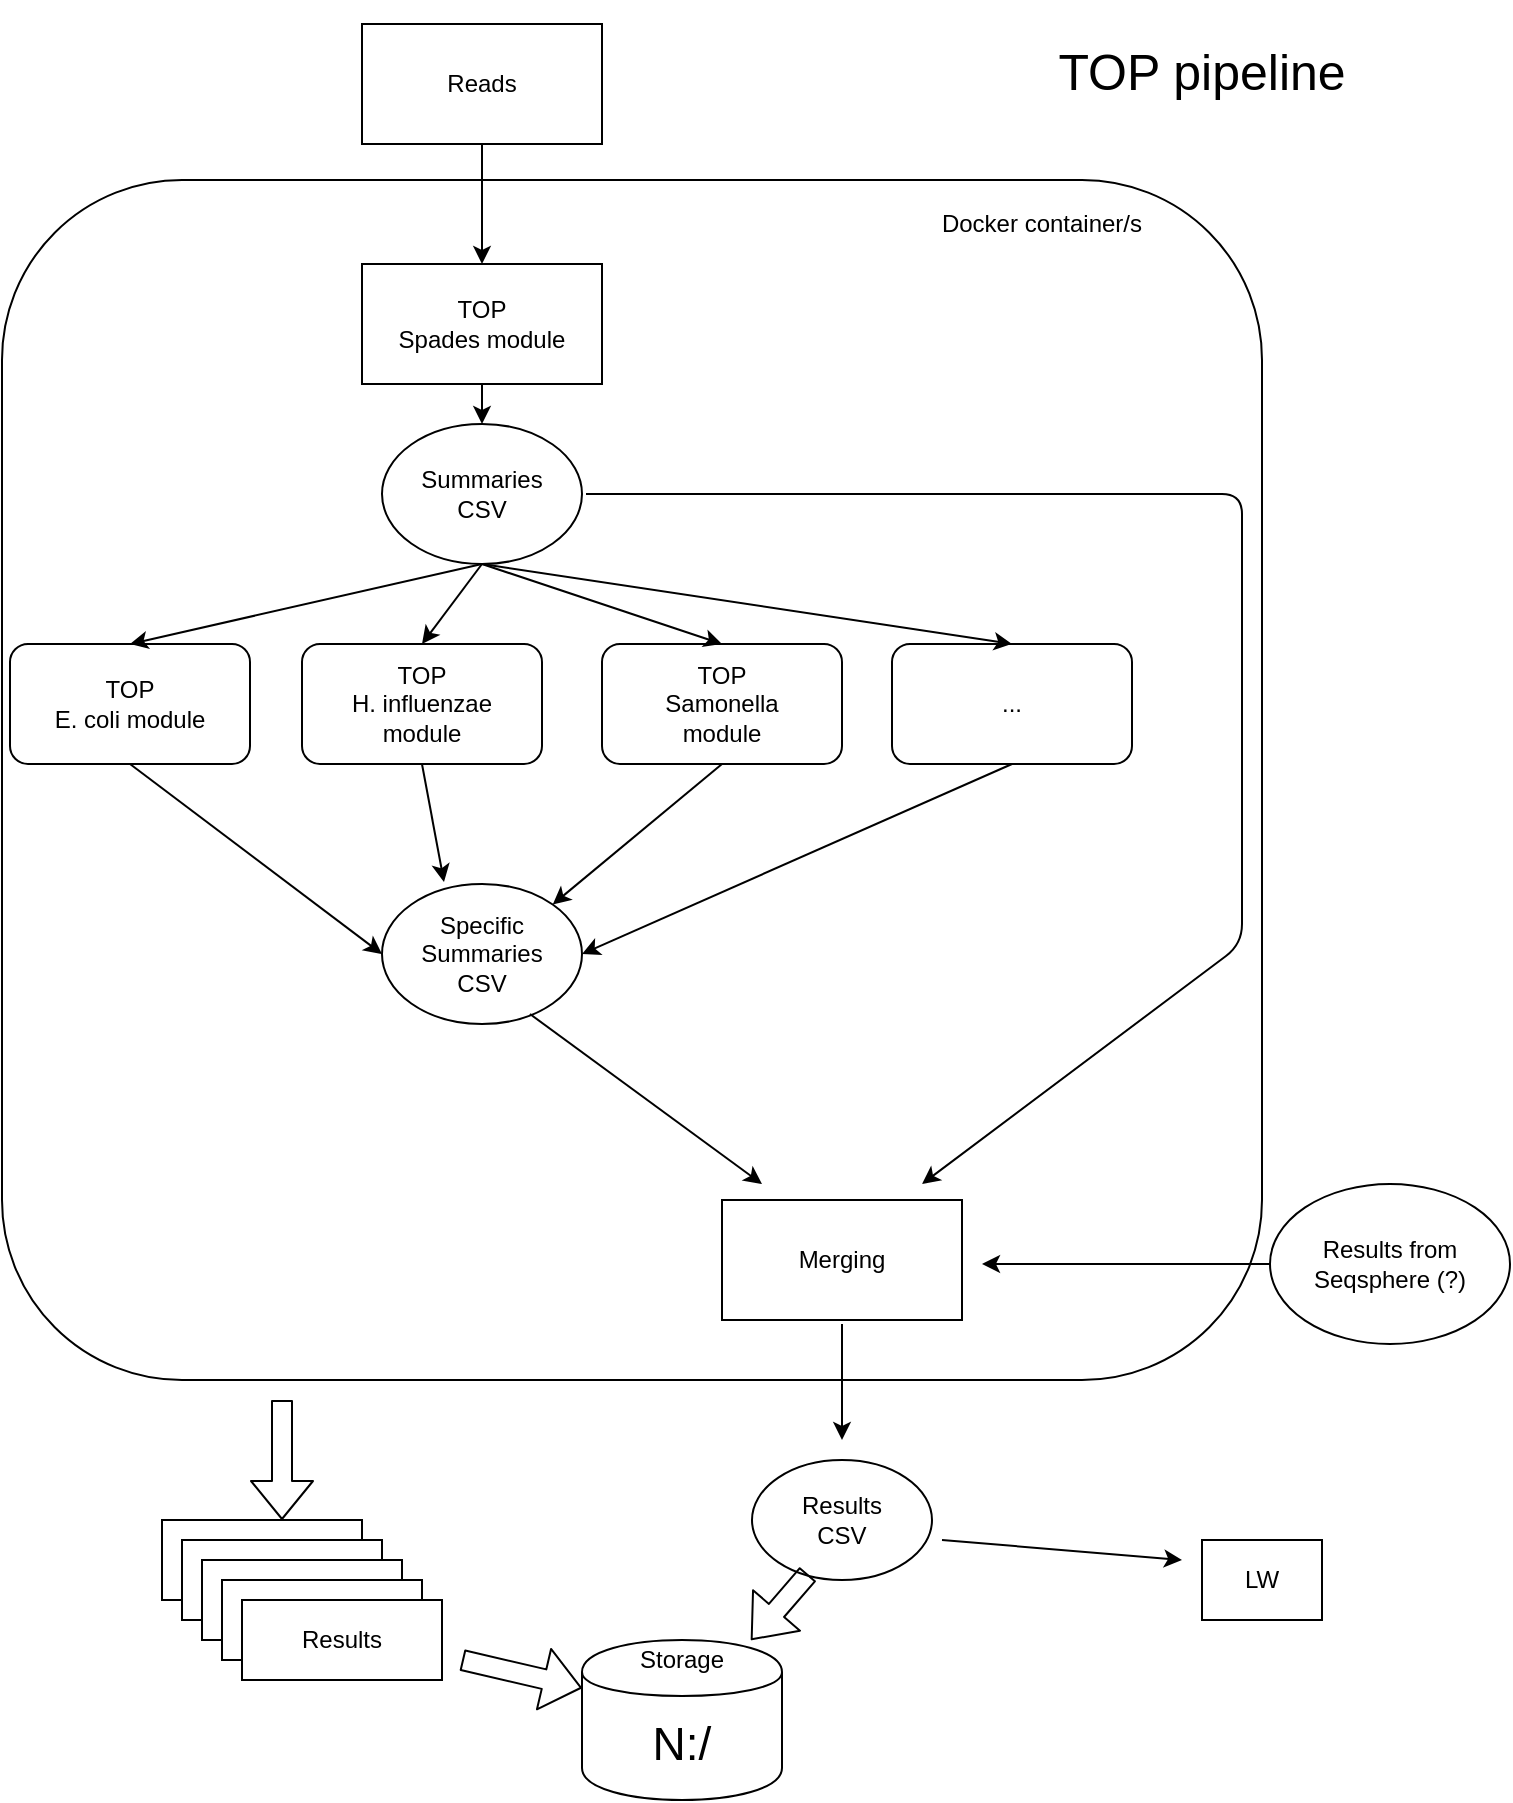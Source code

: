 <mxfile version="12.1.3" type="device" pages="1"><diagram id="xAnIwf8WpSqxQ8pbYRrI" name="Page-1"><mxGraphModel dx="2048" dy="909" grid="1" gridSize="10" guides="1" tooltips="1" connect="1" arrows="1" fold="1" page="1" pageScale="1" pageWidth="827" pageHeight="1169" math="0" shadow="0"><root><mxCell id="0"/><mxCell id="1" parent="0"/><mxCell id="0L9MY5GIA-FHcXpz3Pop-2" value="TOP&lt;br&gt;Spades module" style="rounded=0;whiteSpace=wrap;html=1;" vertex="1" parent="1"><mxGeometry x="240" y="152" width="120" height="60" as="geometry"/></mxCell><mxCell id="0L9MY5GIA-FHcXpz3Pop-4" value="TOP&lt;br&gt;E. coli module" style="rounded=1;whiteSpace=wrap;html=1;" vertex="1" parent="1"><mxGeometry x="64" y="342" width="120" height="60" as="geometry"/></mxCell><mxCell id="0L9MY5GIA-FHcXpz3Pop-5" value="TOP&lt;br&gt;H. influenzae&lt;br&gt;module" style="rounded=1;whiteSpace=wrap;html=1;" vertex="1" parent="1"><mxGeometry x="210" y="342" width="120" height="60" as="geometry"/></mxCell><mxCell id="0L9MY5GIA-FHcXpz3Pop-6" value="TOP&lt;br&gt;Samonella&lt;br&gt;module" style="rounded=1;whiteSpace=wrap;html=1;" vertex="1" parent="1"><mxGeometry x="360" y="342" width="120" height="60" as="geometry"/></mxCell><mxCell id="0L9MY5GIA-FHcXpz3Pop-7" value="..." style="rounded=1;whiteSpace=wrap;html=1;" vertex="1" parent="1"><mxGeometry x="505" y="342" width="120" height="60" as="geometry"/></mxCell><mxCell id="0L9MY5GIA-FHcXpz3Pop-8" value="" style="endArrow=classic;html=1;exitX=0.5;exitY=1;exitDx=0;exitDy=0;" edge="1" parent="1" source="0L9MY5GIA-FHcXpz3Pop-2"><mxGeometry width="50" height="50" relative="1" as="geometry"><mxPoint x="60" y="392" as="sourcePoint"/><mxPoint x="300" y="232" as="targetPoint"/></mxGeometry></mxCell><mxCell id="0L9MY5GIA-FHcXpz3Pop-9" value="Summaries&lt;br&gt;CSV" style="ellipse;whiteSpace=wrap;html=1;" vertex="1" parent="1"><mxGeometry x="250" y="232" width="100" height="70" as="geometry"/></mxCell><mxCell id="0L9MY5GIA-FHcXpz3Pop-10" value="" style="endArrow=classic;html=1;exitX=0.5;exitY=1;exitDx=0;exitDy=0;entryX=0.5;entryY=0;entryDx=0;entryDy=0;" edge="1" parent="1" source="0L9MY5GIA-FHcXpz3Pop-9" target="0L9MY5GIA-FHcXpz3Pop-4"><mxGeometry width="50" height="50" relative="1" as="geometry"><mxPoint x="60" y="472" as="sourcePoint"/><mxPoint x="110" y="422" as="targetPoint"/></mxGeometry></mxCell><mxCell id="0L9MY5GIA-FHcXpz3Pop-11" value="" style="endArrow=classic;html=1;exitX=0.5;exitY=1;exitDx=0;exitDy=0;entryX=0.5;entryY=0;entryDx=0;entryDy=0;" edge="1" parent="1" source="0L9MY5GIA-FHcXpz3Pop-9" target="0L9MY5GIA-FHcXpz3Pop-5"><mxGeometry width="50" height="50" relative="1" as="geometry"><mxPoint x="60" y="472" as="sourcePoint"/><mxPoint x="110" y="422" as="targetPoint"/></mxGeometry></mxCell><mxCell id="0L9MY5GIA-FHcXpz3Pop-12" value="" style="endArrow=classic;html=1;entryX=0.5;entryY=0;entryDx=0;entryDy=0;" edge="1" parent="1" target="0L9MY5GIA-FHcXpz3Pop-6"><mxGeometry width="50" height="50" relative="1" as="geometry"><mxPoint x="300" y="302" as="sourcePoint"/><mxPoint x="110" y="422" as="targetPoint"/></mxGeometry></mxCell><mxCell id="0L9MY5GIA-FHcXpz3Pop-13" value="" style="endArrow=classic;html=1;exitX=0.5;exitY=1;exitDx=0;exitDy=0;entryX=0.5;entryY=0;entryDx=0;entryDy=0;" edge="1" parent="1" source="0L9MY5GIA-FHcXpz3Pop-9" target="0L9MY5GIA-FHcXpz3Pop-7"><mxGeometry width="50" height="50" relative="1" as="geometry"><mxPoint x="60" y="472" as="sourcePoint"/><mxPoint x="110" y="422" as="targetPoint"/></mxGeometry></mxCell><mxCell id="0L9MY5GIA-FHcXpz3Pop-15" value="Specific&lt;br&gt;Summaries&lt;br&gt;CSV" style="ellipse;whiteSpace=wrap;html=1;" vertex="1" parent="1"><mxGeometry x="250" y="462" width="100" height="70" as="geometry"/></mxCell><mxCell id="0L9MY5GIA-FHcXpz3Pop-16" value="" style="endArrow=classic;html=1;exitX=0.5;exitY=1;exitDx=0;exitDy=0;entryX=0;entryY=0.5;entryDx=0;entryDy=0;" edge="1" parent="1" source="0L9MY5GIA-FHcXpz3Pop-4" target="0L9MY5GIA-FHcXpz3Pop-15"><mxGeometry width="50" height="50" relative="1" as="geometry"><mxPoint x="60" y="602" as="sourcePoint"/><mxPoint x="110" y="552" as="targetPoint"/></mxGeometry></mxCell><mxCell id="0L9MY5GIA-FHcXpz3Pop-17" value="" style="endArrow=classic;html=1;exitX=0.5;exitY=1;exitDx=0;exitDy=0;entryX=0.31;entryY=-0.014;entryDx=0;entryDy=0;entryPerimeter=0;" edge="1" parent="1" source="0L9MY5GIA-FHcXpz3Pop-5" target="0L9MY5GIA-FHcXpz3Pop-15"><mxGeometry width="50" height="50" relative="1" as="geometry"><mxPoint x="60" y="602" as="sourcePoint"/><mxPoint x="330" y="462" as="targetPoint"/></mxGeometry></mxCell><mxCell id="0L9MY5GIA-FHcXpz3Pop-18" value="" style="endArrow=classic;html=1;exitX=0.5;exitY=1;exitDx=0;exitDy=0;entryX=1;entryY=0;entryDx=0;entryDy=0;" edge="1" parent="1" source="0L9MY5GIA-FHcXpz3Pop-6" target="0L9MY5GIA-FHcXpz3Pop-15"><mxGeometry width="50" height="50" relative="1" as="geometry"><mxPoint x="60" y="602" as="sourcePoint"/><mxPoint x="340" y="462" as="targetPoint"/></mxGeometry></mxCell><mxCell id="0L9MY5GIA-FHcXpz3Pop-19" value="" style="endArrow=classic;html=1;exitX=0.5;exitY=1;exitDx=0;exitDy=0;entryX=1;entryY=0.5;entryDx=0;entryDy=0;" edge="1" parent="1" source="0L9MY5GIA-FHcXpz3Pop-7" target="0L9MY5GIA-FHcXpz3Pop-15"><mxGeometry width="50" height="50" relative="1" as="geometry"><mxPoint x="60" y="602" as="sourcePoint"/><mxPoint x="110" y="552" as="targetPoint"/></mxGeometry></mxCell><mxCell id="0L9MY5GIA-FHcXpz3Pop-22" value="" style="endArrow=classic;html=1;" edge="1" parent="1"><mxGeometry width="50" height="50" relative="1" as="geometry"><mxPoint x="352" y="267" as="sourcePoint"/><mxPoint x="520" y="612" as="targetPoint"/><Array as="points"><mxPoint x="680" y="267"/><mxPoint x="680" y="492"/></Array></mxGeometry></mxCell><mxCell id="0L9MY5GIA-FHcXpz3Pop-23" value="" style="endArrow=classic;html=1;exitX=0.74;exitY=0.929;exitDx=0;exitDy=0;exitPerimeter=0;" edge="1" parent="1" source="0L9MY5GIA-FHcXpz3Pop-15"><mxGeometry width="50" height="50" relative="1" as="geometry"><mxPoint x="60" y="692" as="sourcePoint"/><mxPoint x="440" y="612" as="targetPoint"/></mxGeometry></mxCell><mxCell id="0L9MY5GIA-FHcXpz3Pop-26" value="Docker container/s" style="text;html=1;strokeColor=none;fillColor=none;align=center;verticalAlign=middle;whiteSpace=wrap;rounded=0;" vertex="1" parent="1"><mxGeometry x="505" y="122" width="150" height="20" as="geometry"/></mxCell><mxCell id="0L9MY5GIA-FHcXpz3Pop-28" value="Reads" style="rounded=0;whiteSpace=wrap;html=1;fillColor=none;" vertex="1" parent="1"><mxGeometry x="240" y="32" width="120" height="60" as="geometry"/></mxCell><mxCell id="0L9MY5GIA-FHcXpz3Pop-29" value="Results&lt;br&gt;CSV" style="ellipse;whiteSpace=wrap;html=1;fillColor=none;" vertex="1" parent="1"><mxGeometry x="435" y="750" width="90" height="60" as="geometry"/></mxCell><mxCell id="0L9MY5GIA-FHcXpz3Pop-30" value="" style="endArrow=classic;html=1;exitX=0.5;exitY=1;exitDx=0;exitDy=0;" edge="1" parent="1"><mxGeometry width="50" height="50" relative="1" as="geometry"><mxPoint x="480" y="682" as="sourcePoint"/><mxPoint x="480" y="740" as="targetPoint"/></mxGeometry></mxCell><mxCell id="0L9MY5GIA-FHcXpz3Pop-31" value="Merging" style="rounded=0;whiteSpace=wrap;html=1;fillColor=none;" vertex="1" parent="1"><mxGeometry x="420" y="620" width="120" height="60" as="geometry"/></mxCell><mxCell id="0L9MY5GIA-FHcXpz3Pop-35" value="" style="edgeStyle=orthogonalEdgeStyle;rounded=0;orthogonalLoop=1;jettySize=auto;html=1;" edge="1" parent="1" source="0L9MY5GIA-FHcXpz3Pop-32"><mxGeometry relative="1" as="geometry"><mxPoint x="550" y="652" as="targetPoint"/></mxGeometry></mxCell><mxCell id="0L9MY5GIA-FHcXpz3Pop-32" value="Results from Seqsphere (?)" style="ellipse;whiteSpace=wrap;html=1;fillColor=none;" vertex="1" parent="1"><mxGeometry x="694" y="612" width="120" height="80" as="geometry"/></mxCell><mxCell id="0L9MY5GIA-FHcXpz3Pop-36" value="" style="rounded=1;whiteSpace=wrap;html=1;fillColor=none;" vertex="1" parent="1"><mxGeometry x="60" y="110" width="630" height="600" as="geometry"/></mxCell><mxCell id="0L9MY5GIA-FHcXpz3Pop-37" value="" style="endArrow=classic;html=1;exitX=0.5;exitY=1;exitDx=0;exitDy=0;" edge="1" parent="1" source="0L9MY5GIA-FHcXpz3Pop-28" target="0L9MY5GIA-FHcXpz3Pop-2"><mxGeometry width="50" height="50" relative="1" as="geometry"><mxPoint x="60" y="970" as="sourcePoint"/><mxPoint x="110" y="920" as="targetPoint"/></mxGeometry></mxCell><mxCell id="0L9MY5GIA-FHcXpz3Pop-41" value="&lt;font style=&quot;font-size: 25px&quot;&gt;TOP pipeline&lt;/font&gt;" style="text;html=1;strokeColor=none;fillColor=none;align=center;verticalAlign=middle;whiteSpace=wrap;rounded=0;" vertex="1" parent="1"><mxGeometry x="580" y="20" width="160" height="70" as="geometry"/></mxCell><mxCell id="0L9MY5GIA-FHcXpz3Pop-43" value="" style="endArrow=classic;html=1;" edge="1" parent="1"><mxGeometry width="50" height="50" relative="1" as="geometry"><mxPoint x="530" y="790" as="sourcePoint"/><mxPoint x="650" y="800" as="targetPoint"/></mxGeometry></mxCell><mxCell id="0L9MY5GIA-FHcXpz3Pop-44" value="LW" style="rounded=0;whiteSpace=wrap;html=1;fillColor=none;" vertex="1" parent="1"><mxGeometry x="660" y="790" width="60" height="40" as="geometry"/></mxCell><mxCell id="0L9MY5GIA-FHcXpz3Pop-45" value="" style="shape=flexArrow;endArrow=classic;html=1;" edge="1" parent="1"><mxGeometry width="50" height="50" relative="1" as="geometry"><mxPoint x="200" y="720" as="sourcePoint"/><mxPoint x="200" y="780" as="targetPoint"/></mxGeometry></mxCell><mxCell id="0L9MY5GIA-FHcXpz3Pop-46" value="" style="rounded=0;whiteSpace=wrap;html=1;fillColor=#ffffff;" vertex="1" parent="1"><mxGeometry x="140" y="780" width="100" height="40" as="geometry"/></mxCell><mxCell id="0L9MY5GIA-FHcXpz3Pop-52" value="" style="rounded=0;whiteSpace=wrap;html=1;fillColor=#ffffff;" vertex="1" parent="1"><mxGeometry x="150" y="790" width="100" height="40" as="geometry"/></mxCell><mxCell id="0L9MY5GIA-FHcXpz3Pop-53" value="" style="rounded=0;whiteSpace=wrap;html=1;fillColor=#ffffff;" vertex="1" parent="1"><mxGeometry x="160" y="800" width="100" height="40" as="geometry"/></mxCell><mxCell id="0L9MY5GIA-FHcXpz3Pop-54" value="" style="rounded=0;whiteSpace=wrap;html=1;fillColor=#ffffff;" vertex="1" parent="1"><mxGeometry x="170" y="810" width="100" height="40" as="geometry"/></mxCell><mxCell id="0L9MY5GIA-FHcXpz3Pop-55" value="Results" style="rounded=0;whiteSpace=wrap;html=1;fillColor=#ffffff;" vertex="1" parent="1"><mxGeometry x="180" y="820" width="100" height="40" as="geometry"/></mxCell><mxCell id="0L9MY5GIA-FHcXpz3Pop-58" value="&lt;font style=&quot;font-size: 23px&quot;&gt;N:/&lt;/font&gt;" style="shape=cylinder;whiteSpace=wrap;html=1;boundedLbl=1;backgroundOutline=1;fillColor=#ffffff;" vertex="1" parent="1"><mxGeometry x="350" y="840" width="100" height="80" as="geometry"/></mxCell><mxCell id="0L9MY5GIA-FHcXpz3Pop-59" value="" style="shape=flexArrow;endArrow=classic;html=1;entryX=0;entryY=0.3;entryDx=0;entryDy=0;" edge="1" parent="1" target="0L9MY5GIA-FHcXpz3Pop-58"><mxGeometry width="50" height="50" relative="1" as="geometry"><mxPoint x="290" y="850" as="sourcePoint"/><mxPoint x="110" y="960" as="targetPoint"/></mxGeometry></mxCell><mxCell id="0L9MY5GIA-FHcXpz3Pop-60" value="" style="shape=flexArrow;endArrow=classic;html=1;exitX=0.311;exitY=0.95;exitDx=0;exitDy=0;exitPerimeter=0;" edge="1" parent="1" source="0L9MY5GIA-FHcXpz3Pop-29" target="0L9MY5GIA-FHcXpz3Pop-58"><mxGeometry width="50" height="50" relative="1" as="geometry"><mxPoint x="60" y="990" as="sourcePoint"/><mxPoint x="110" y="940" as="targetPoint"/></mxGeometry></mxCell><mxCell id="0L9MY5GIA-FHcXpz3Pop-61" value="Storage" style="text;html=1;strokeColor=none;fillColor=none;align=center;verticalAlign=middle;whiteSpace=wrap;rounded=0;" vertex="1" parent="1"><mxGeometry x="380" y="840" width="40" height="20" as="geometry"/></mxCell></root></mxGraphModel></diagram></mxfile>